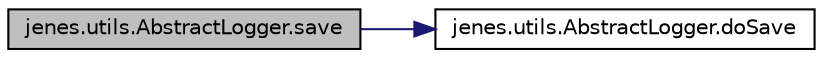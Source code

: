 digraph "jenes.utils.AbstractLogger.save"
{
  edge [fontname="Helvetica",fontsize="10",labelfontname="Helvetica",labelfontsize="10"];
  node [fontname="Helvetica",fontsize="10",shape=record];
  rankdir="LR";
  Node1 [label="jenes.utils.AbstractLogger.save",height=0.2,width=0.4,color="black", fillcolor="grey75", style="filled" fontcolor="black"];
  Node1 -> Node2 [color="midnightblue",fontsize="10",style="solid",fontname="Helvetica"];
  Node2 [label="jenes.utils.AbstractLogger.doSave",height=0.2,width=0.4,color="black", fillcolor="white", style="filled",URL="$classjenes_1_1utils_1_1_abstract_logger.html#a41fcd50b050c467fe1b413fc5b49c167"];
}
